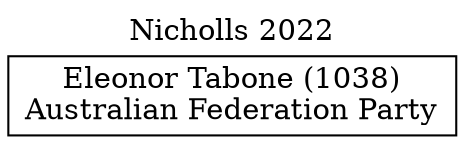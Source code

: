 // House preference flow
digraph "Eleonor Tabone (1038)_Nicholls_2022" {
	graph [label="Nicholls 2022" labelloc=t mclimit=10]
	node [shape=box]
	"Eleonor Tabone (1038)" [label="Eleonor Tabone (1038)
Australian Federation Party"]
}
